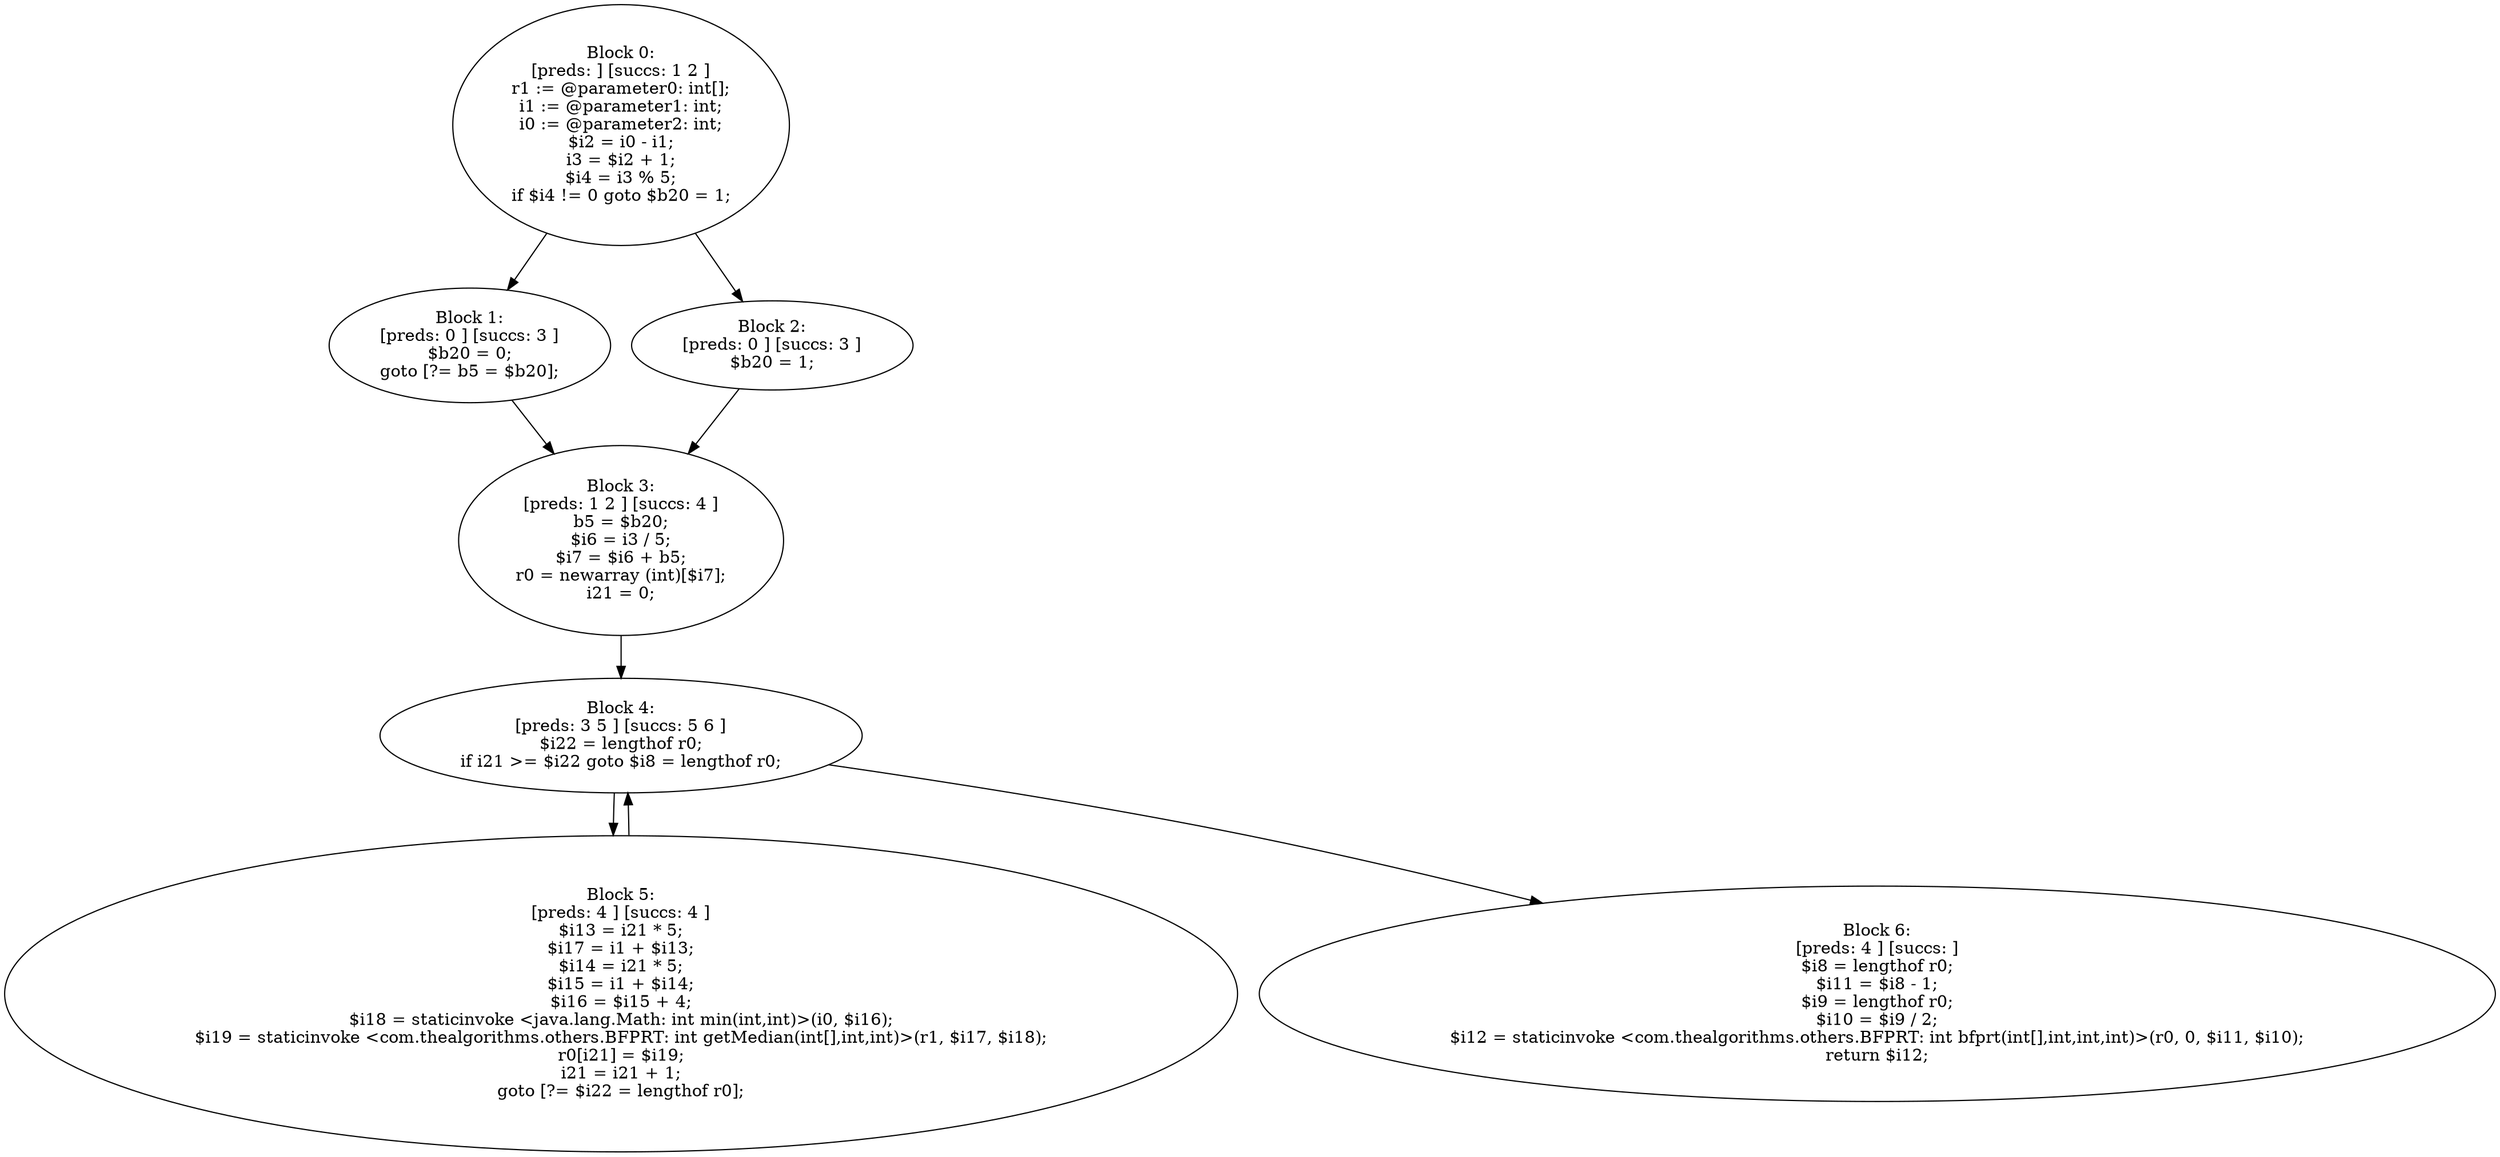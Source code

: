 digraph "unitGraph" {
    "Block 0:
[preds: ] [succs: 1 2 ]
r1 := @parameter0: int[];
i1 := @parameter1: int;
i0 := @parameter2: int;
$i2 = i0 - i1;
i3 = $i2 + 1;
$i4 = i3 % 5;
if $i4 != 0 goto $b20 = 1;
"
    "Block 1:
[preds: 0 ] [succs: 3 ]
$b20 = 0;
goto [?= b5 = $b20];
"
    "Block 2:
[preds: 0 ] [succs: 3 ]
$b20 = 1;
"
    "Block 3:
[preds: 1 2 ] [succs: 4 ]
b5 = $b20;
$i6 = i3 / 5;
$i7 = $i6 + b5;
r0 = newarray (int)[$i7];
i21 = 0;
"
    "Block 4:
[preds: 3 5 ] [succs: 5 6 ]
$i22 = lengthof r0;
if i21 >= $i22 goto $i8 = lengthof r0;
"
    "Block 5:
[preds: 4 ] [succs: 4 ]
$i13 = i21 * 5;
$i17 = i1 + $i13;
$i14 = i21 * 5;
$i15 = i1 + $i14;
$i16 = $i15 + 4;
$i18 = staticinvoke <java.lang.Math: int min(int,int)>(i0, $i16);
$i19 = staticinvoke <com.thealgorithms.others.BFPRT: int getMedian(int[],int,int)>(r1, $i17, $i18);
r0[i21] = $i19;
i21 = i21 + 1;
goto [?= $i22 = lengthof r0];
"
    "Block 6:
[preds: 4 ] [succs: ]
$i8 = lengthof r0;
$i11 = $i8 - 1;
$i9 = lengthof r0;
$i10 = $i9 / 2;
$i12 = staticinvoke <com.thealgorithms.others.BFPRT: int bfprt(int[],int,int,int)>(r0, 0, $i11, $i10);
return $i12;
"
    "Block 0:
[preds: ] [succs: 1 2 ]
r1 := @parameter0: int[];
i1 := @parameter1: int;
i0 := @parameter2: int;
$i2 = i0 - i1;
i3 = $i2 + 1;
$i4 = i3 % 5;
if $i4 != 0 goto $b20 = 1;
"->"Block 1:
[preds: 0 ] [succs: 3 ]
$b20 = 0;
goto [?= b5 = $b20];
";
    "Block 0:
[preds: ] [succs: 1 2 ]
r1 := @parameter0: int[];
i1 := @parameter1: int;
i0 := @parameter2: int;
$i2 = i0 - i1;
i3 = $i2 + 1;
$i4 = i3 % 5;
if $i4 != 0 goto $b20 = 1;
"->"Block 2:
[preds: 0 ] [succs: 3 ]
$b20 = 1;
";
    "Block 1:
[preds: 0 ] [succs: 3 ]
$b20 = 0;
goto [?= b5 = $b20];
"->"Block 3:
[preds: 1 2 ] [succs: 4 ]
b5 = $b20;
$i6 = i3 / 5;
$i7 = $i6 + b5;
r0 = newarray (int)[$i7];
i21 = 0;
";
    "Block 2:
[preds: 0 ] [succs: 3 ]
$b20 = 1;
"->"Block 3:
[preds: 1 2 ] [succs: 4 ]
b5 = $b20;
$i6 = i3 / 5;
$i7 = $i6 + b5;
r0 = newarray (int)[$i7];
i21 = 0;
";
    "Block 3:
[preds: 1 2 ] [succs: 4 ]
b5 = $b20;
$i6 = i3 / 5;
$i7 = $i6 + b5;
r0 = newarray (int)[$i7];
i21 = 0;
"->"Block 4:
[preds: 3 5 ] [succs: 5 6 ]
$i22 = lengthof r0;
if i21 >= $i22 goto $i8 = lengthof r0;
";
    "Block 4:
[preds: 3 5 ] [succs: 5 6 ]
$i22 = lengthof r0;
if i21 >= $i22 goto $i8 = lengthof r0;
"->"Block 5:
[preds: 4 ] [succs: 4 ]
$i13 = i21 * 5;
$i17 = i1 + $i13;
$i14 = i21 * 5;
$i15 = i1 + $i14;
$i16 = $i15 + 4;
$i18 = staticinvoke <java.lang.Math: int min(int,int)>(i0, $i16);
$i19 = staticinvoke <com.thealgorithms.others.BFPRT: int getMedian(int[],int,int)>(r1, $i17, $i18);
r0[i21] = $i19;
i21 = i21 + 1;
goto [?= $i22 = lengthof r0];
";
    "Block 4:
[preds: 3 5 ] [succs: 5 6 ]
$i22 = lengthof r0;
if i21 >= $i22 goto $i8 = lengthof r0;
"->"Block 6:
[preds: 4 ] [succs: ]
$i8 = lengthof r0;
$i11 = $i8 - 1;
$i9 = lengthof r0;
$i10 = $i9 / 2;
$i12 = staticinvoke <com.thealgorithms.others.BFPRT: int bfprt(int[],int,int,int)>(r0, 0, $i11, $i10);
return $i12;
";
    "Block 5:
[preds: 4 ] [succs: 4 ]
$i13 = i21 * 5;
$i17 = i1 + $i13;
$i14 = i21 * 5;
$i15 = i1 + $i14;
$i16 = $i15 + 4;
$i18 = staticinvoke <java.lang.Math: int min(int,int)>(i0, $i16);
$i19 = staticinvoke <com.thealgorithms.others.BFPRT: int getMedian(int[],int,int)>(r1, $i17, $i18);
r0[i21] = $i19;
i21 = i21 + 1;
goto [?= $i22 = lengthof r0];
"->"Block 4:
[preds: 3 5 ] [succs: 5 6 ]
$i22 = lengthof r0;
if i21 >= $i22 goto $i8 = lengthof r0;
";
}

